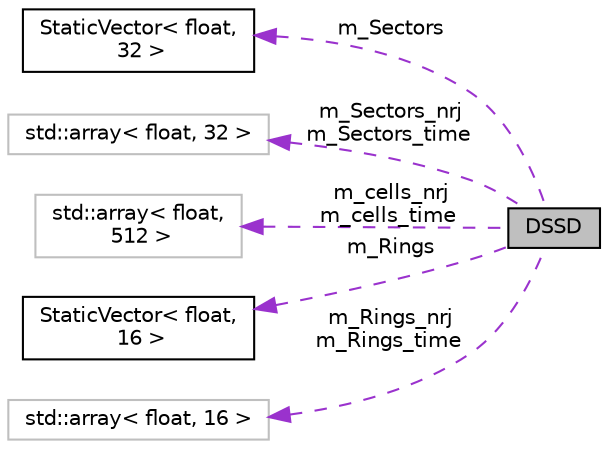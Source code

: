digraph "DSSD"
{
 // LATEX_PDF_SIZE
  edge [fontname="Helvetica",fontsize="10",labelfontname="Helvetica",labelfontsize="10"];
  node [fontname="Helvetica",fontsize="10",shape=record];
  rankdir="LR";
  Node1 [label="DSSD",height=0.2,width=0.4,color="black", fillcolor="grey75", style="filled", fontcolor="black",tooltip=" "];
  Node2 -> Node1 [dir="back",color="darkorchid3",fontsize="10",style="dashed",label=" m_Sectors" ,fontname="Helvetica"];
  Node2 [label="StaticVector\< float,\l 32 \>",height=0.2,width=0.4,color="black", fillcolor="white", style="filled",URL="$class_static_vector.html",tooltip=" "];
  Node3 -> Node1 [dir="back",color="darkorchid3",fontsize="10",style="dashed",label=" m_Sectors_nrj\nm_Sectors_time" ,fontname="Helvetica"];
  Node3 [label="std::array\< float, 32 \>",height=0.2,width=0.4,color="grey75", fillcolor="white", style="filled",tooltip=" "];
  Node4 -> Node1 [dir="back",color="darkorchid3",fontsize="10",style="dashed",label=" m_cells_nrj\nm_cells_time" ,fontname="Helvetica"];
  Node4 [label="std::array\< float,\l 512 \>",height=0.2,width=0.4,color="grey75", fillcolor="white", style="filled",tooltip=" "];
  Node5 -> Node1 [dir="back",color="darkorchid3",fontsize="10",style="dashed",label=" m_Rings" ,fontname="Helvetica"];
  Node5 [label="StaticVector\< float,\l 16 \>",height=0.2,width=0.4,color="black", fillcolor="white", style="filled",URL="$class_static_vector.html",tooltip=" "];
  Node6 -> Node1 [dir="back",color="darkorchid3",fontsize="10",style="dashed",label=" m_Rings_nrj\nm_Rings_time" ,fontname="Helvetica"];
  Node6 [label="std::array\< float, 16 \>",height=0.2,width=0.4,color="grey75", fillcolor="white", style="filled",tooltip=" "];
}
